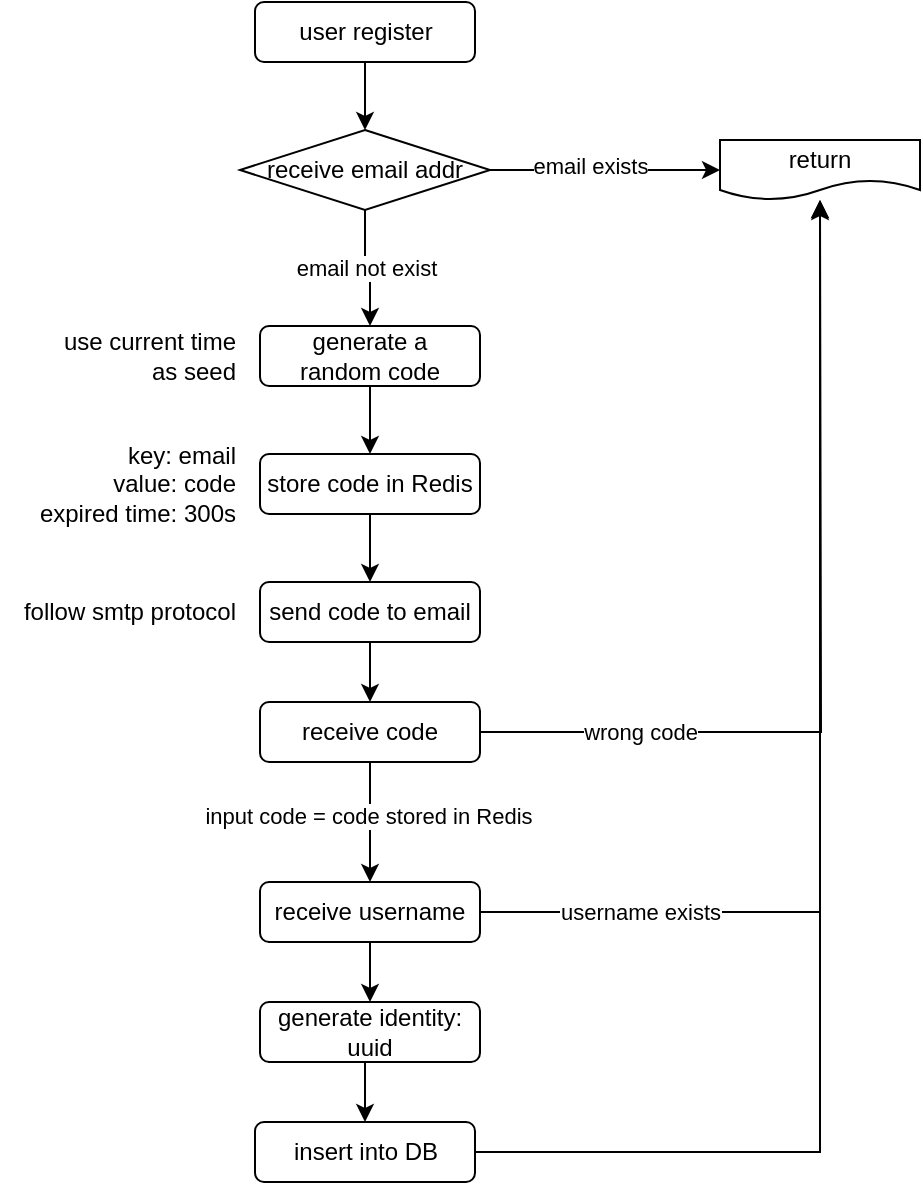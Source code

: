 <mxfile version="23.1.5" type="device">
  <diagram id="C5RBs43oDa-KdzZeNtuy" name="Page-1">
    <mxGraphModel dx="940" dy="548" grid="1" gridSize="10" guides="1" tooltips="1" connect="1" arrows="1" fold="1" page="1" pageScale="1" pageWidth="827" pageHeight="1169" math="0" shadow="0">
      <root>
        <mxCell id="WIyWlLk6GJQsqaUBKTNV-0" />
        <mxCell id="WIyWlLk6GJQsqaUBKTNV-1" parent="WIyWlLk6GJQsqaUBKTNV-0" />
        <mxCell id="iOLcJ3GztIPQHwKpWoXQ-12" style="edgeStyle=orthogonalEdgeStyle;rounded=0;orthogonalLoop=1;jettySize=auto;html=1;exitX=0.5;exitY=1;exitDx=0;exitDy=0;entryX=0.5;entryY=0;entryDx=0;entryDy=0;" edge="1" parent="WIyWlLk6GJQsqaUBKTNV-1" source="iOLcJ3GztIPQHwKpWoXQ-0" target="iOLcJ3GztIPQHwKpWoXQ-2">
          <mxGeometry relative="1" as="geometry" />
        </mxCell>
        <mxCell id="iOLcJ3GztIPQHwKpWoXQ-0" value="user register" style="rounded=1;whiteSpace=wrap;html=1;" vertex="1" parent="WIyWlLk6GJQsqaUBKTNV-1">
          <mxGeometry x="207.5" y="70" width="110" height="30" as="geometry" />
        </mxCell>
        <mxCell id="iOLcJ3GztIPQHwKpWoXQ-22" style="edgeStyle=orthogonalEdgeStyle;rounded=0;orthogonalLoop=1;jettySize=auto;html=1;exitX=1;exitY=0.5;exitDx=0;exitDy=0;entryX=0;entryY=0.5;entryDx=0;entryDy=0;" edge="1" parent="WIyWlLk6GJQsqaUBKTNV-1" source="iOLcJ3GztIPQHwKpWoXQ-2" target="iOLcJ3GztIPQHwKpWoXQ-5">
          <mxGeometry relative="1" as="geometry" />
        </mxCell>
        <mxCell id="iOLcJ3GztIPQHwKpWoXQ-23" value="email exists" style="edgeLabel;html=1;align=center;verticalAlign=middle;resizable=0;points=[];" vertex="1" connectable="0" parent="iOLcJ3GztIPQHwKpWoXQ-22">
          <mxGeometry x="-0.141" y="2" relative="1" as="geometry">
            <mxPoint as="offset" />
          </mxGeometry>
        </mxCell>
        <mxCell id="iOLcJ3GztIPQHwKpWoXQ-24" style="edgeStyle=orthogonalEdgeStyle;rounded=0;orthogonalLoop=1;jettySize=auto;html=1;exitX=0.5;exitY=1;exitDx=0;exitDy=0;entryX=0.5;entryY=0;entryDx=0;entryDy=0;" edge="1" parent="WIyWlLk6GJQsqaUBKTNV-1" source="iOLcJ3GztIPQHwKpWoXQ-2" target="iOLcJ3GztIPQHwKpWoXQ-6">
          <mxGeometry relative="1" as="geometry" />
        </mxCell>
        <mxCell id="iOLcJ3GztIPQHwKpWoXQ-25" value="email not exist" style="edgeLabel;html=1;align=center;verticalAlign=middle;resizable=0;points=[];" vertex="1" connectable="0" parent="iOLcJ3GztIPQHwKpWoXQ-24">
          <mxGeometry x="-0.047" relative="1" as="geometry">
            <mxPoint as="offset" />
          </mxGeometry>
        </mxCell>
        <mxCell id="iOLcJ3GztIPQHwKpWoXQ-2" value="receive email addr" style="rhombus;whiteSpace=wrap;html=1;" vertex="1" parent="WIyWlLk6GJQsqaUBKTNV-1">
          <mxGeometry x="200" y="134" width="125" height="40" as="geometry" />
        </mxCell>
        <mxCell id="iOLcJ3GztIPQHwKpWoXQ-5" value="return" style="shape=document;whiteSpace=wrap;html=1;boundedLbl=1;size=0.333;" vertex="1" parent="WIyWlLk6GJQsqaUBKTNV-1">
          <mxGeometry x="440" y="139" width="100" height="30" as="geometry" />
        </mxCell>
        <mxCell id="iOLcJ3GztIPQHwKpWoXQ-18" style="edgeStyle=orthogonalEdgeStyle;rounded=0;orthogonalLoop=1;jettySize=auto;html=1;exitX=0.5;exitY=1;exitDx=0;exitDy=0;entryX=0.5;entryY=0;entryDx=0;entryDy=0;" edge="1" parent="WIyWlLk6GJQsqaUBKTNV-1" source="iOLcJ3GztIPQHwKpWoXQ-6" target="iOLcJ3GztIPQHwKpWoXQ-8">
          <mxGeometry relative="1" as="geometry" />
        </mxCell>
        <mxCell id="iOLcJ3GztIPQHwKpWoXQ-6" value="generate a &lt;br&gt;random code" style="rounded=1;whiteSpace=wrap;html=1;" vertex="1" parent="WIyWlLk6GJQsqaUBKTNV-1">
          <mxGeometry x="210" y="232" width="110" height="30" as="geometry" />
        </mxCell>
        <mxCell id="iOLcJ3GztIPQHwKpWoXQ-7" value="use current time &lt;br&gt;as seed" style="text;html=1;align=right;verticalAlign=middle;whiteSpace=wrap;rounded=0;" vertex="1" parent="WIyWlLk6GJQsqaUBKTNV-1">
          <mxGeometry x="100" y="232" width="100" height="30" as="geometry" />
        </mxCell>
        <mxCell id="iOLcJ3GztIPQHwKpWoXQ-19" style="edgeStyle=orthogonalEdgeStyle;rounded=0;orthogonalLoop=1;jettySize=auto;html=1;exitX=0.5;exitY=1;exitDx=0;exitDy=0;entryX=0.5;entryY=0;entryDx=0;entryDy=0;" edge="1" parent="WIyWlLk6GJQsqaUBKTNV-1" source="iOLcJ3GztIPQHwKpWoXQ-8" target="iOLcJ3GztIPQHwKpWoXQ-10">
          <mxGeometry relative="1" as="geometry" />
        </mxCell>
        <mxCell id="iOLcJ3GztIPQHwKpWoXQ-8" value="store code in Redis" style="rounded=1;whiteSpace=wrap;html=1;" vertex="1" parent="WIyWlLk6GJQsqaUBKTNV-1">
          <mxGeometry x="210" y="296" width="110" height="30" as="geometry" />
        </mxCell>
        <mxCell id="iOLcJ3GztIPQHwKpWoXQ-9" value="key: email&lt;br&gt;value: code&lt;br&gt;expired time: 300s" style="text;html=1;align=right;verticalAlign=middle;whiteSpace=wrap;rounded=0;" vertex="1" parent="WIyWlLk6GJQsqaUBKTNV-1">
          <mxGeometry x="80" y="296" width="120" height="30" as="geometry" />
        </mxCell>
        <mxCell id="iOLcJ3GztIPQHwKpWoXQ-21" style="edgeStyle=orthogonalEdgeStyle;rounded=0;orthogonalLoop=1;jettySize=auto;html=1;exitX=0.5;exitY=1;exitDx=0;exitDy=0;" edge="1" parent="WIyWlLk6GJQsqaUBKTNV-1" source="iOLcJ3GztIPQHwKpWoXQ-10" target="iOLcJ3GztIPQHwKpWoXQ-20">
          <mxGeometry relative="1" as="geometry" />
        </mxCell>
        <mxCell id="iOLcJ3GztIPQHwKpWoXQ-10" value="send code to email" style="rounded=1;whiteSpace=wrap;html=1;" vertex="1" parent="WIyWlLk6GJQsqaUBKTNV-1">
          <mxGeometry x="210" y="360" width="110" height="30" as="geometry" />
        </mxCell>
        <mxCell id="iOLcJ3GztIPQHwKpWoXQ-11" value="follow smtp protocol" style="text;html=1;align=right;verticalAlign=middle;whiteSpace=wrap;rounded=0;" vertex="1" parent="WIyWlLk6GJQsqaUBKTNV-1">
          <mxGeometry x="80" y="360" width="120" height="30" as="geometry" />
        </mxCell>
        <mxCell id="iOLcJ3GztIPQHwKpWoXQ-30" style="edgeStyle=orthogonalEdgeStyle;rounded=0;orthogonalLoop=1;jettySize=auto;html=1;exitX=0.5;exitY=1;exitDx=0;exitDy=0;entryX=0.5;entryY=0;entryDx=0;entryDy=0;" edge="1" parent="WIyWlLk6GJQsqaUBKTNV-1" source="iOLcJ3GztIPQHwKpWoXQ-20" target="iOLcJ3GztIPQHwKpWoXQ-29">
          <mxGeometry relative="1" as="geometry" />
        </mxCell>
        <mxCell id="iOLcJ3GztIPQHwKpWoXQ-31" value="input code = code stored in Redis" style="edgeLabel;html=1;align=center;verticalAlign=middle;resizable=0;points=[];" vertex="1" connectable="0" parent="iOLcJ3GztIPQHwKpWoXQ-30">
          <mxGeometry x="-0.111" y="-1" relative="1" as="geometry">
            <mxPoint as="offset" />
          </mxGeometry>
        </mxCell>
        <mxCell id="iOLcJ3GztIPQHwKpWoXQ-36" style="edgeStyle=orthogonalEdgeStyle;rounded=0;orthogonalLoop=1;jettySize=auto;html=1;exitX=1;exitY=0.5;exitDx=0;exitDy=0;" edge="1" parent="WIyWlLk6GJQsqaUBKTNV-1" source="iOLcJ3GztIPQHwKpWoXQ-20">
          <mxGeometry relative="1" as="geometry">
            <mxPoint x="490" y="170" as="targetPoint" />
          </mxGeometry>
        </mxCell>
        <mxCell id="iOLcJ3GztIPQHwKpWoXQ-37" value="wrong code" style="edgeLabel;html=1;align=center;verticalAlign=middle;resizable=0;points=[];" vertex="1" connectable="0" parent="iOLcJ3GztIPQHwKpWoXQ-36">
          <mxGeometry x="-0.792" y="-1" relative="1" as="geometry">
            <mxPoint x="34" y="-1" as="offset" />
          </mxGeometry>
        </mxCell>
        <mxCell id="iOLcJ3GztIPQHwKpWoXQ-20" value="receive code" style="rounded=1;whiteSpace=wrap;html=1;" vertex="1" parent="WIyWlLk6GJQsqaUBKTNV-1">
          <mxGeometry x="210" y="420" width="110" height="30" as="geometry" />
        </mxCell>
        <mxCell id="iOLcJ3GztIPQHwKpWoXQ-33" style="edgeStyle=orthogonalEdgeStyle;rounded=0;orthogonalLoop=1;jettySize=auto;html=1;exitX=0.5;exitY=1;exitDx=0;exitDy=0;entryX=0.5;entryY=0;entryDx=0;entryDy=0;" edge="1" parent="WIyWlLk6GJQsqaUBKTNV-1" source="iOLcJ3GztIPQHwKpWoXQ-29" target="iOLcJ3GztIPQHwKpWoXQ-32">
          <mxGeometry relative="1" as="geometry" />
        </mxCell>
        <mxCell id="iOLcJ3GztIPQHwKpWoXQ-34" style="edgeStyle=orthogonalEdgeStyle;rounded=0;orthogonalLoop=1;jettySize=auto;html=1;exitX=1;exitY=0.5;exitDx=0;exitDy=0;" edge="1" parent="WIyWlLk6GJQsqaUBKTNV-1" source="iOLcJ3GztIPQHwKpWoXQ-29" target="iOLcJ3GztIPQHwKpWoXQ-5">
          <mxGeometry relative="1" as="geometry" />
        </mxCell>
        <mxCell id="iOLcJ3GztIPQHwKpWoXQ-35" value="username exists" style="edgeLabel;html=1;align=center;verticalAlign=middle;resizable=0;points=[];" vertex="1" connectable="0" parent="iOLcJ3GztIPQHwKpWoXQ-34">
          <mxGeometry x="-0.795" relative="1" as="geometry">
            <mxPoint x="26" as="offset" />
          </mxGeometry>
        </mxCell>
        <mxCell id="iOLcJ3GztIPQHwKpWoXQ-29" value="receive username" style="rounded=1;whiteSpace=wrap;html=1;" vertex="1" parent="WIyWlLk6GJQsqaUBKTNV-1">
          <mxGeometry x="210" y="510" width="110" height="30" as="geometry" />
        </mxCell>
        <mxCell id="iOLcJ3GztIPQHwKpWoXQ-39" style="edgeStyle=orthogonalEdgeStyle;rounded=0;orthogonalLoop=1;jettySize=auto;html=1;exitX=0.5;exitY=1;exitDx=0;exitDy=0;entryX=0.5;entryY=0;entryDx=0;entryDy=0;" edge="1" parent="WIyWlLk6GJQsqaUBKTNV-1" source="iOLcJ3GztIPQHwKpWoXQ-32" target="iOLcJ3GztIPQHwKpWoXQ-38">
          <mxGeometry relative="1" as="geometry" />
        </mxCell>
        <mxCell id="iOLcJ3GztIPQHwKpWoXQ-32" value="generate identity:&lt;br&gt;uuid" style="rounded=1;whiteSpace=wrap;html=1;" vertex="1" parent="WIyWlLk6GJQsqaUBKTNV-1">
          <mxGeometry x="210" y="570" width="110" height="30" as="geometry" />
        </mxCell>
        <mxCell id="iOLcJ3GztIPQHwKpWoXQ-41" style="edgeStyle=orthogonalEdgeStyle;rounded=0;orthogonalLoop=1;jettySize=auto;html=1;exitX=1;exitY=0.5;exitDx=0;exitDy=0;" edge="1" parent="WIyWlLk6GJQsqaUBKTNV-1" source="iOLcJ3GztIPQHwKpWoXQ-38" target="iOLcJ3GztIPQHwKpWoXQ-5">
          <mxGeometry relative="1" as="geometry" />
        </mxCell>
        <mxCell id="iOLcJ3GztIPQHwKpWoXQ-38" value="insert into DB" style="rounded=1;whiteSpace=wrap;html=1;" vertex="1" parent="WIyWlLk6GJQsqaUBKTNV-1">
          <mxGeometry x="207.5" y="630" width="110" height="30" as="geometry" />
        </mxCell>
      </root>
    </mxGraphModel>
  </diagram>
</mxfile>
